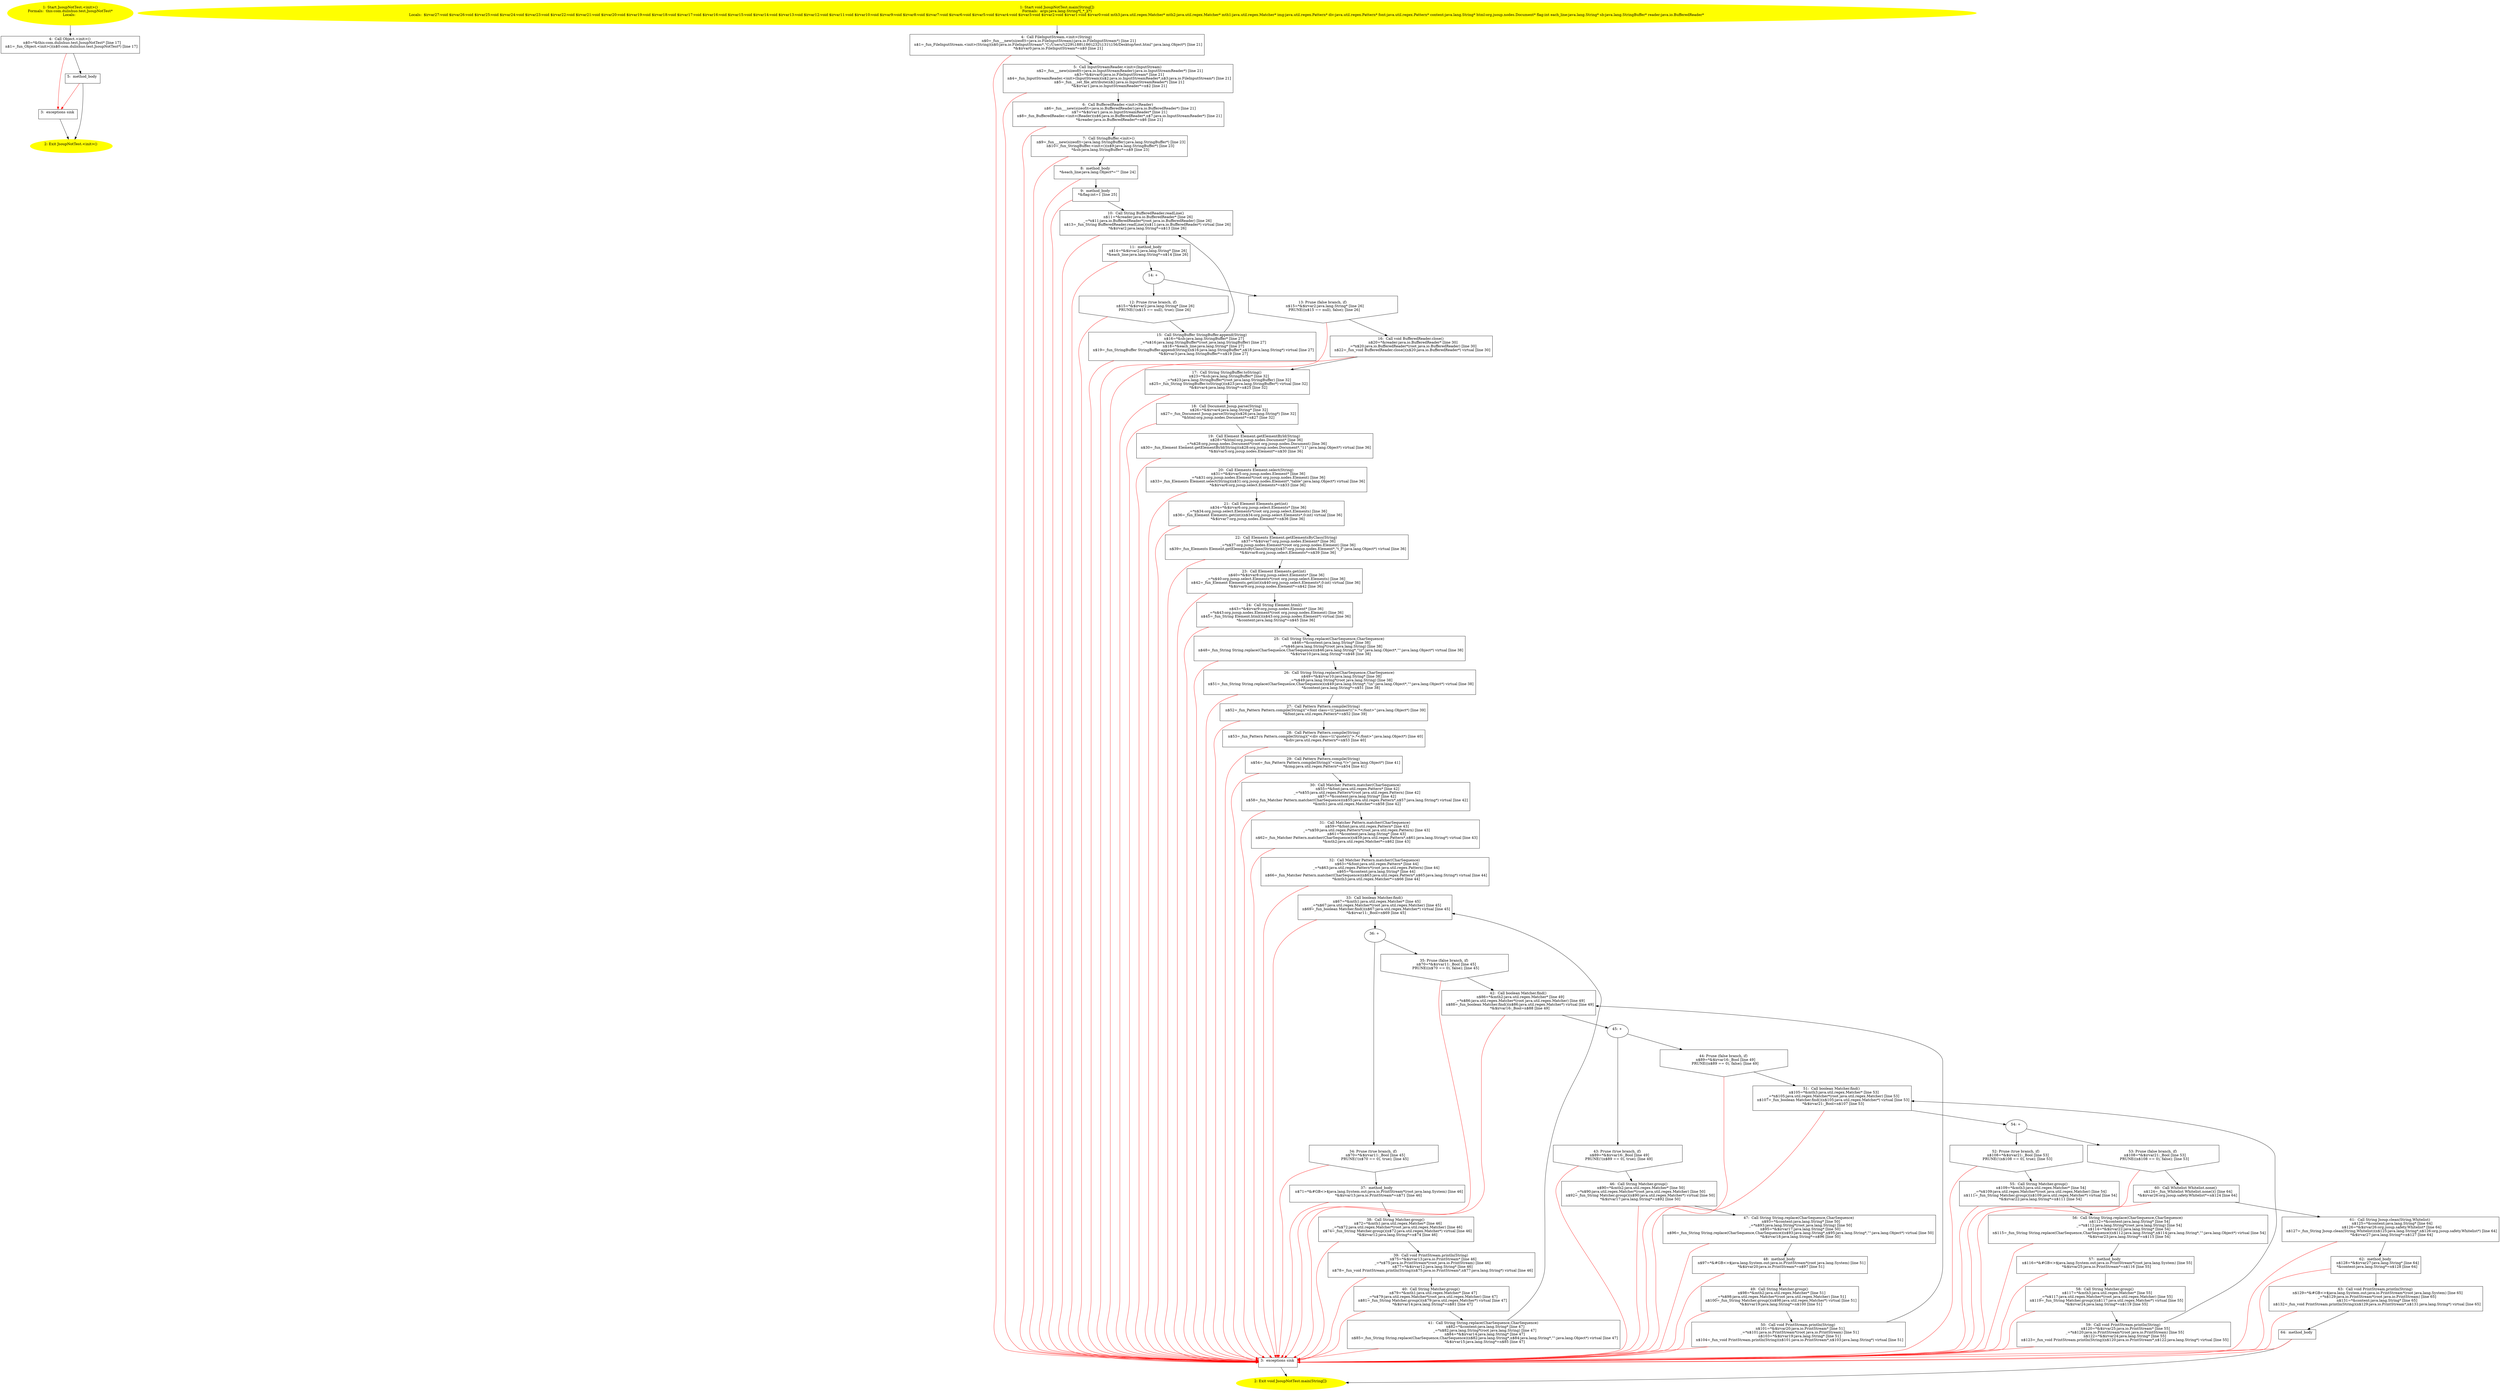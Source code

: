 /* @generated */
digraph cfg {
"com.dulishuo.test.JsoupNotTest.<init>().ddd4231f441fb25ed9c3291049ce2044_1" [label="1: Start JsoupNotTest.<init>()\nFormals:  this:com.dulishuo.test.JsoupNotTest*\nLocals:  \n  " color=yellow style=filled]
	

	 "com.dulishuo.test.JsoupNotTest.<init>().ddd4231f441fb25ed9c3291049ce2044_1" -> "com.dulishuo.test.JsoupNotTest.<init>().ddd4231f441fb25ed9c3291049ce2044_4" ;
"com.dulishuo.test.JsoupNotTest.<init>().ddd4231f441fb25ed9c3291049ce2044_2" [label="2: Exit JsoupNotTest.<init>() \n  " color=yellow style=filled]
	

"com.dulishuo.test.JsoupNotTest.<init>().ddd4231f441fb25ed9c3291049ce2044_3" [label="3:  exceptions sink \n  " shape="box"]
	

	 "com.dulishuo.test.JsoupNotTest.<init>().ddd4231f441fb25ed9c3291049ce2044_3" -> "com.dulishuo.test.JsoupNotTest.<init>().ddd4231f441fb25ed9c3291049ce2044_2" ;
"com.dulishuo.test.JsoupNotTest.<init>().ddd4231f441fb25ed9c3291049ce2044_4" [label="4:  Call Object.<init>() \n   n$0=*&this:com.dulishuo.test.JsoupNotTest* [line 17]\n  n$1=_fun_Object.<init>()(n$0:com.dulishuo.test.JsoupNotTest*) [line 17]\n " shape="box"]
	

	 "com.dulishuo.test.JsoupNotTest.<init>().ddd4231f441fb25ed9c3291049ce2044_4" -> "com.dulishuo.test.JsoupNotTest.<init>().ddd4231f441fb25ed9c3291049ce2044_5" ;
	 "com.dulishuo.test.JsoupNotTest.<init>().ddd4231f441fb25ed9c3291049ce2044_4" -> "com.dulishuo.test.JsoupNotTest.<init>().ddd4231f441fb25ed9c3291049ce2044_3" [color="red" ];
"com.dulishuo.test.JsoupNotTest.<init>().ddd4231f441fb25ed9c3291049ce2044_5" [label="5:  method_body \n  " shape="box"]
	

	 "com.dulishuo.test.JsoupNotTest.<init>().ddd4231f441fb25ed9c3291049ce2044_5" -> "com.dulishuo.test.JsoupNotTest.<init>().ddd4231f441fb25ed9c3291049ce2044_2" ;
	 "com.dulishuo.test.JsoupNotTest.<init>().ddd4231f441fb25ed9c3291049ce2044_5" -> "com.dulishuo.test.JsoupNotTest.<init>().ddd4231f441fb25ed9c3291049ce2044_3" [color="red" ];
"com.dulishuo.test.JsoupNotTest.main(java.lang.String[]):void.ac8920165d361ede8d925f96f0e03106_1" [label="1: Start void JsoupNotTest.main(String[])\nFormals:  args:java.lang.String*[_*_](*)\nLocals:  $irvar27:void $irvar26:void $irvar25:void $irvar24:void $irvar23:void $irvar22:void $irvar21:void $irvar20:void $irvar19:void $irvar18:void $irvar17:void $irvar16:void $irvar15:void $irvar14:void $irvar13:void $irvar12:void $irvar11:void $irvar10:void $irvar9:void $irvar8:void $irvar7:void $irvar6:void $irvar5:void $irvar4:void $irvar3:void $irvar2:void $irvar1:void $irvar0:void mth3:java.util.regex.Matcher* mth2:java.util.regex.Matcher* mth1:java.util.regex.Matcher* img:java.util.regex.Pattern* div:java.util.regex.Pattern* font:java.util.regex.Pattern* content:java.lang.String* html:org.jsoup.nodes.Document* flag:int each_line:java.lang.String* sb:java.lang.StringBuffer* reader:java.io.BufferedReader* \n  " color=yellow style=filled]
	

	 "com.dulishuo.test.JsoupNotTest.main(java.lang.String[]):void.ac8920165d361ede8d925f96f0e03106_1" -> "com.dulishuo.test.JsoupNotTest.main(java.lang.String[]):void.ac8920165d361ede8d925f96f0e03106_4" ;
"com.dulishuo.test.JsoupNotTest.main(java.lang.String[]):void.ac8920165d361ede8d925f96f0e03106_2" [label="2: Exit void JsoupNotTest.main(String[]) \n  " color=yellow style=filled]
	

"com.dulishuo.test.JsoupNotTest.main(java.lang.String[]):void.ac8920165d361ede8d925f96f0e03106_3" [label="3:  exceptions sink \n  " shape="box"]
	

	 "com.dulishuo.test.JsoupNotTest.main(java.lang.String[]):void.ac8920165d361ede8d925f96f0e03106_3" -> "com.dulishuo.test.JsoupNotTest.main(java.lang.String[]):void.ac8920165d361ede8d925f96f0e03106_2" ;
"com.dulishuo.test.JsoupNotTest.main(java.lang.String[]):void.ac8920165d361ede8d925f96f0e03106_4" [label="4:  Call FileInputStream.<init>(String) \n   n$0=_fun___new(sizeof(t=java.io.FileInputStream):java.io.FileInputStream*) [line 21]\n  n$1=_fun_FileInputStream.<init>(String)(n$0:java.io.FileInputStream*,\"C:/Users/\\\\229\\\\188\\\\186\\\\232\\\\131\\\\156/Desktop/test.html\":java.lang.Object*) [line 21]\n  *&$irvar0:java.io.FileInputStream*=n$0 [line 21]\n " shape="box"]
	

	 "com.dulishuo.test.JsoupNotTest.main(java.lang.String[]):void.ac8920165d361ede8d925f96f0e03106_4" -> "com.dulishuo.test.JsoupNotTest.main(java.lang.String[]):void.ac8920165d361ede8d925f96f0e03106_5" ;
	 "com.dulishuo.test.JsoupNotTest.main(java.lang.String[]):void.ac8920165d361ede8d925f96f0e03106_4" -> "com.dulishuo.test.JsoupNotTest.main(java.lang.String[]):void.ac8920165d361ede8d925f96f0e03106_3" [color="red" ];
"com.dulishuo.test.JsoupNotTest.main(java.lang.String[]):void.ac8920165d361ede8d925f96f0e03106_5" [label="5:  Call InputStreamReader.<init>(InputStream) \n   n$2=_fun___new(sizeof(t=java.io.InputStreamReader):java.io.InputStreamReader*) [line 21]\n  n$3=*&$irvar0:java.io.FileInputStream* [line 21]\n  n$4=_fun_InputStreamReader.<init>(InputStream)(n$2:java.io.InputStreamReader*,n$3:java.io.FileInputStream*) [line 21]\n  n$5=_fun___set_file_attribute(n$2:java.io.InputStreamReader*) [line 21]\n  *&$irvar1:java.io.InputStreamReader*=n$2 [line 21]\n " shape="box"]
	

	 "com.dulishuo.test.JsoupNotTest.main(java.lang.String[]):void.ac8920165d361ede8d925f96f0e03106_5" -> "com.dulishuo.test.JsoupNotTest.main(java.lang.String[]):void.ac8920165d361ede8d925f96f0e03106_6" ;
	 "com.dulishuo.test.JsoupNotTest.main(java.lang.String[]):void.ac8920165d361ede8d925f96f0e03106_5" -> "com.dulishuo.test.JsoupNotTest.main(java.lang.String[]):void.ac8920165d361ede8d925f96f0e03106_3" [color="red" ];
"com.dulishuo.test.JsoupNotTest.main(java.lang.String[]):void.ac8920165d361ede8d925f96f0e03106_6" [label="6:  Call BufferedReader.<init>(Reader) \n   n$6=_fun___new(sizeof(t=java.io.BufferedReader):java.io.BufferedReader*) [line 21]\n  n$7=*&$irvar1:java.io.InputStreamReader* [line 21]\n  n$8=_fun_BufferedReader.<init>(Reader)(n$6:java.io.BufferedReader*,n$7:java.io.InputStreamReader*) [line 21]\n  *&reader:java.io.BufferedReader*=n$6 [line 21]\n " shape="box"]
	

	 "com.dulishuo.test.JsoupNotTest.main(java.lang.String[]):void.ac8920165d361ede8d925f96f0e03106_6" -> "com.dulishuo.test.JsoupNotTest.main(java.lang.String[]):void.ac8920165d361ede8d925f96f0e03106_7" ;
	 "com.dulishuo.test.JsoupNotTest.main(java.lang.String[]):void.ac8920165d361ede8d925f96f0e03106_6" -> "com.dulishuo.test.JsoupNotTest.main(java.lang.String[]):void.ac8920165d361ede8d925f96f0e03106_3" [color="red" ];
"com.dulishuo.test.JsoupNotTest.main(java.lang.String[]):void.ac8920165d361ede8d925f96f0e03106_7" [label="7:  Call StringBuffer.<init>() \n   n$9=_fun___new(sizeof(t=java.lang.StringBuffer):java.lang.StringBuffer*) [line 23]\n  n$10=_fun_StringBuffer.<init>()(n$9:java.lang.StringBuffer*) [line 23]\n  *&sb:java.lang.StringBuffer*=n$9 [line 23]\n " shape="box"]
	

	 "com.dulishuo.test.JsoupNotTest.main(java.lang.String[]):void.ac8920165d361ede8d925f96f0e03106_7" -> "com.dulishuo.test.JsoupNotTest.main(java.lang.String[]):void.ac8920165d361ede8d925f96f0e03106_8" ;
	 "com.dulishuo.test.JsoupNotTest.main(java.lang.String[]):void.ac8920165d361ede8d925f96f0e03106_7" -> "com.dulishuo.test.JsoupNotTest.main(java.lang.String[]):void.ac8920165d361ede8d925f96f0e03106_3" [color="red" ];
"com.dulishuo.test.JsoupNotTest.main(java.lang.String[]):void.ac8920165d361ede8d925f96f0e03106_8" [label="8:  method_body \n   *&each_line:java.lang.Object*=\"\" [line 24]\n " shape="box"]
	

	 "com.dulishuo.test.JsoupNotTest.main(java.lang.String[]):void.ac8920165d361ede8d925f96f0e03106_8" -> "com.dulishuo.test.JsoupNotTest.main(java.lang.String[]):void.ac8920165d361ede8d925f96f0e03106_9" ;
	 "com.dulishuo.test.JsoupNotTest.main(java.lang.String[]):void.ac8920165d361ede8d925f96f0e03106_8" -> "com.dulishuo.test.JsoupNotTest.main(java.lang.String[]):void.ac8920165d361ede8d925f96f0e03106_3" [color="red" ];
"com.dulishuo.test.JsoupNotTest.main(java.lang.String[]):void.ac8920165d361ede8d925f96f0e03106_9" [label="9:  method_body \n   *&flag:int=1 [line 25]\n " shape="box"]
	

	 "com.dulishuo.test.JsoupNotTest.main(java.lang.String[]):void.ac8920165d361ede8d925f96f0e03106_9" -> "com.dulishuo.test.JsoupNotTest.main(java.lang.String[]):void.ac8920165d361ede8d925f96f0e03106_10" ;
	 "com.dulishuo.test.JsoupNotTest.main(java.lang.String[]):void.ac8920165d361ede8d925f96f0e03106_9" -> "com.dulishuo.test.JsoupNotTest.main(java.lang.String[]):void.ac8920165d361ede8d925f96f0e03106_3" [color="red" ];
"com.dulishuo.test.JsoupNotTest.main(java.lang.String[]):void.ac8920165d361ede8d925f96f0e03106_10" [label="10:  Call String BufferedReader.readLine() \n   n$11=*&reader:java.io.BufferedReader* [line 26]\n  _=*n$11:java.io.BufferedReader*(root java.io.BufferedReader) [line 26]\n  n$13=_fun_String BufferedReader.readLine()(n$11:java.io.BufferedReader*) virtual [line 26]\n  *&$irvar2:java.lang.String*=n$13 [line 26]\n " shape="box"]
	

	 "com.dulishuo.test.JsoupNotTest.main(java.lang.String[]):void.ac8920165d361ede8d925f96f0e03106_10" -> "com.dulishuo.test.JsoupNotTest.main(java.lang.String[]):void.ac8920165d361ede8d925f96f0e03106_11" ;
	 "com.dulishuo.test.JsoupNotTest.main(java.lang.String[]):void.ac8920165d361ede8d925f96f0e03106_10" -> "com.dulishuo.test.JsoupNotTest.main(java.lang.String[]):void.ac8920165d361ede8d925f96f0e03106_3" [color="red" ];
"com.dulishuo.test.JsoupNotTest.main(java.lang.String[]):void.ac8920165d361ede8d925f96f0e03106_11" [label="11:  method_body \n   n$14=*&$irvar2:java.lang.String* [line 26]\n  *&each_line:java.lang.String*=n$14 [line 26]\n " shape="box"]
	

	 "com.dulishuo.test.JsoupNotTest.main(java.lang.String[]):void.ac8920165d361ede8d925f96f0e03106_11" -> "com.dulishuo.test.JsoupNotTest.main(java.lang.String[]):void.ac8920165d361ede8d925f96f0e03106_14" ;
	 "com.dulishuo.test.JsoupNotTest.main(java.lang.String[]):void.ac8920165d361ede8d925f96f0e03106_11" -> "com.dulishuo.test.JsoupNotTest.main(java.lang.String[]):void.ac8920165d361ede8d925f96f0e03106_3" [color="red" ];
"com.dulishuo.test.JsoupNotTest.main(java.lang.String[]):void.ac8920165d361ede8d925f96f0e03106_12" [label="12: Prune (true branch, if) \n   n$15=*&$irvar2:java.lang.String* [line 26]\n  PRUNE(!(n$15 == null), true); [line 26]\n " shape="invhouse"]
	

	 "com.dulishuo.test.JsoupNotTest.main(java.lang.String[]):void.ac8920165d361ede8d925f96f0e03106_12" -> "com.dulishuo.test.JsoupNotTest.main(java.lang.String[]):void.ac8920165d361ede8d925f96f0e03106_15" ;
	 "com.dulishuo.test.JsoupNotTest.main(java.lang.String[]):void.ac8920165d361ede8d925f96f0e03106_12" -> "com.dulishuo.test.JsoupNotTest.main(java.lang.String[]):void.ac8920165d361ede8d925f96f0e03106_3" [color="red" ];
"com.dulishuo.test.JsoupNotTest.main(java.lang.String[]):void.ac8920165d361ede8d925f96f0e03106_13" [label="13: Prune (false branch, if) \n   n$15=*&$irvar2:java.lang.String* [line 26]\n  PRUNE((n$15 == null), false); [line 26]\n " shape="invhouse"]
	

	 "com.dulishuo.test.JsoupNotTest.main(java.lang.String[]):void.ac8920165d361ede8d925f96f0e03106_13" -> "com.dulishuo.test.JsoupNotTest.main(java.lang.String[]):void.ac8920165d361ede8d925f96f0e03106_16" ;
	 "com.dulishuo.test.JsoupNotTest.main(java.lang.String[]):void.ac8920165d361ede8d925f96f0e03106_13" -> "com.dulishuo.test.JsoupNotTest.main(java.lang.String[]):void.ac8920165d361ede8d925f96f0e03106_3" [color="red" ];
"com.dulishuo.test.JsoupNotTest.main(java.lang.String[]):void.ac8920165d361ede8d925f96f0e03106_14" [label="14: + \n  " ]
	

	 "com.dulishuo.test.JsoupNotTest.main(java.lang.String[]):void.ac8920165d361ede8d925f96f0e03106_14" -> "com.dulishuo.test.JsoupNotTest.main(java.lang.String[]):void.ac8920165d361ede8d925f96f0e03106_12" ;
	 "com.dulishuo.test.JsoupNotTest.main(java.lang.String[]):void.ac8920165d361ede8d925f96f0e03106_14" -> "com.dulishuo.test.JsoupNotTest.main(java.lang.String[]):void.ac8920165d361ede8d925f96f0e03106_13" ;
"com.dulishuo.test.JsoupNotTest.main(java.lang.String[]):void.ac8920165d361ede8d925f96f0e03106_15" [label="15:  Call StringBuffer StringBuffer.append(String) \n   n$16=*&sb:java.lang.StringBuffer* [line 27]\n  _=*n$16:java.lang.StringBuffer*(root java.lang.StringBuffer) [line 27]\n  n$18=*&each_line:java.lang.String* [line 27]\n  n$19=_fun_StringBuffer StringBuffer.append(String)(n$16:java.lang.StringBuffer*,n$18:java.lang.String*) virtual [line 27]\n  *&$irvar3:java.lang.StringBuffer*=n$19 [line 27]\n " shape="box"]
	

	 "com.dulishuo.test.JsoupNotTest.main(java.lang.String[]):void.ac8920165d361ede8d925f96f0e03106_15" -> "com.dulishuo.test.JsoupNotTest.main(java.lang.String[]):void.ac8920165d361ede8d925f96f0e03106_10" ;
	 "com.dulishuo.test.JsoupNotTest.main(java.lang.String[]):void.ac8920165d361ede8d925f96f0e03106_15" -> "com.dulishuo.test.JsoupNotTest.main(java.lang.String[]):void.ac8920165d361ede8d925f96f0e03106_3" [color="red" ];
"com.dulishuo.test.JsoupNotTest.main(java.lang.String[]):void.ac8920165d361ede8d925f96f0e03106_16" [label="16:  Call void BufferedReader.close() \n   n$20=*&reader:java.io.BufferedReader* [line 30]\n  _=*n$20:java.io.BufferedReader*(root java.io.BufferedReader) [line 30]\n  n$22=_fun_void BufferedReader.close()(n$20:java.io.BufferedReader*) virtual [line 30]\n " shape="box"]
	

	 "com.dulishuo.test.JsoupNotTest.main(java.lang.String[]):void.ac8920165d361ede8d925f96f0e03106_16" -> "com.dulishuo.test.JsoupNotTest.main(java.lang.String[]):void.ac8920165d361ede8d925f96f0e03106_17" ;
	 "com.dulishuo.test.JsoupNotTest.main(java.lang.String[]):void.ac8920165d361ede8d925f96f0e03106_16" -> "com.dulishuo.test.JsoupNotTest.main(java.lang.String[]):void.ac8920165d361ede8d925f96f0e03106_3" [color="red" ];
"com.dulishuo.test.JsoupNotTest.main(java.lang.String[]):void.ac8920165d361ede8d925f96f0e03106_17" [label="17:  Call String StringBuffer.toString() \n   n$23=*&sb:java.lang.StringBuffer* [line 32]\n  _=*n$23:java.lang.StringBuffer*(root java.lang.StringBuffer) [line 32]\n  n$25=_fun_String StringBuffer.toString()(n$23:java.lang.StringBuffer*) virtual [line 32]\n  *&$irvar4:java.lang.String*=n$25 [line 32]\n " shape="box"]
	

	 "com.dulishuo.test.JsoupNotTest.main(java.lang.String[]):void.ac8920165d361ede8d925f96f0e03106_17" -> "com.dulishuo.test.JsoupNotTest.main(java.lang.String[]):void.ac8920165d361ede8d925f96f0e03106_18" ;
	 "com.dulishuo.test.JsoupNotTest.main(java.lang.String[]):void.ac8920165d361ede8d925f96f0e03106_17" -> "com.dulishuo.test.JsoupNotTest.main(java.lang.String[]):void.ac8920165d361ede8d925f96f0e03106_3" [color="red" ];
"com.dulishuo.test.JsoupNotTest.main(java.lang.String[]):void.ac8920165d361ede8d925f96f0e03106_18" [label="18:  Call Document Jsoup.parse(String) \n   n$26=*&$irvar4:java.lang.String* [line 32]\n  n$27=_fun_Document Jsoup.parse(String)(n$26:java.lang.String*) [line 32]\n  *&html:org.jsoup.nodes.Document*=n$27 [line 32]\n " shape="box"]
	

	 "com.dulishuo.test.JsoupNotTest.main(java.lang.String[]):void.ac8920165d361ede8d925f96f0e03106_18" -> "com.dulishuo.test.JsoupNotTest.main(java.lang.String[]):void.ac8920165d361ede8d925f96f0e03106_19" ;
	 "com.dulishuo.test.JsoupNotTest.main(java.lang.String[]):void.ac8920165d361ede8d925f96f0e03106_18" -> "com.dulishuo.test.JsoupNotTest.main(java.lang.String[]):void.ac8920165d361ede8d925f96f0e03106_3" [color="red" ];
"com.dulishuo.test.JsoupNotTest.main(java.lang.String[]):void.ac8920165d361ede8d925f96f0e03106_19" [label="19:  Call Element Element.getElementById(String) \n   n$28=*&html:org.jsoup.nodes.Document* [line 36]\n  _=*n$28:org.jsoup.nodes.Document*(root org.jsoup.nodes.Document) [line 36]\n  n$30=_fun_Element Element.getElementById(String)(n$28:org.jsoup.nodes.Document*,\"11\":java.lang.Object*) virtual [line 36]\n  *&$irvar5:org.jsoup.nodes.Element*=n$30 [line 36]\n " shape="box"]
	

	 "com.dulishuo.test.JsoupNotTest.main(java.lang.String[]):void.ac8920165d361ede8d925f96f0e03106_19" -> "com.dulishuo.test.JsoupNotTest.main(java.lang.String[]):void.ac8920165d361ede8d925f96f0e03106_20" ;
	 "com.dulishuo.test.JsoupNotTest.main(java.lang.String[]):void.ac8920165d361ede8d925f96f0e03106_19" -> "com.dulishuo.test.JsoupNotTest.main(java.lang.String[]):void.ac8920165d361ede8d925f96f0e03106_3" [color="red" ];
"com.dulishuo.test.JsoupNotTest.main(java.lang.String[]):void.ac8920165d361ede8d925f96f0e03106_20" [label="20:  Call Elements Element.select(String) \n   n$31=*&$irvar5:org.jsoup.nodes.Element* [line 36]\n  _=*n$31:org.jsoup.nodes.Element*(root org.jsoup.nodes.Element) [line 36]\n  n$33=_fun_Elements Element.select(String)(n$31:org.jsoup.nodes.Element*,\"table\":java.lang.Object*) virtual [line 36]\n  *&$irvar6:org.jsoup.select.Elements*=n$33 [line 36]\n " shape="box"]
	

	 "com.dulishuo.test.JsoupNotTest.main(java.lang.String[]):void.ac8920165d361ede8d925f96f0e03106_20" -> "com.dulishuo.test.JsoupNotTest.main(java.lang.String[]):void.ac8920165d361ede8d925f96f0e03106_21" ;
	 "com.dulishuo.test.JsoupNotTest.main(java.lang.String[]):void.ac8920165d361ede8d925f96f0e03106_20" -> "com.dulishuo.test.JsoupNotTest.main(java.lang.String[]):void.ac8920165d361ede8d925f96f0e03106_3" [color="red" ];
"com.dulishuo.test.JsoupNotTest.main(java.lang.String[]):void.ac8920165d361ede8d925f96f0e03106_21" [label="21:  Call Element Elements.get(int) \n   n$34=*&$irvar6:org.jsoup.select.Elements* [line 36]\n  _=*n$34:org.jsoup.select.Elements*(root org.jsoup.select.Elements) [line 36]\n  n$36=_fun_Element Elements.get(int)(n$34:org.jsoup.select.Elements*,0:int) virtual [line 36]\n  *&$irvar7:org.jsoup.nodes.Element*=n$36 [line 36]\n " shape="box"]
	

	 "com.dulishuo.test.JsoupNotTest.main(java.lang.String[]):void.ac8920165d361ede8d925f96f0e03106_21" -> "com.dulishuo.test.JsoupNotTest.main(java.lang.String[]):void.ac8920165d361ede8d925f96f0e03106_22" ;
	 "com.dulishuo.test.JsoupNotTest.main(java.lang.String[]):void.ac8920165d361ede8d925f96f0e03106_21" -> "com.dulishuo.test.JsoupNotTest.main(java.lang.String[]):void.ac8920165d361ede8d925f96f0e03106_3" [color="red" ];
"com.dulishuo.test.JsoupNotTest.main(java.lang.String[]):void.ac8920165d361ede8d925f96f0e03106_22" [label="22:  Call Elements Element.getElementsByClass(String) \n   n$37=*&$irvar7:org.jsoup.nodes.Element* [line 36]\n  _=*n$37:org.jsoup.nodes.Element*(root org.jsoup.nodes.Element) [line 36]\n  n$39=_fun_Elements Element.getElementsByClass(String)(n$37:org.jsoup.nodes.Element*,\"t_f\":java.lang.Object*) virtual [line 36]\n  *&$irvar8:org.jsoup.select.Elements*=n$39 [line 36]\n " shape="box"]
	

	 "com.dulishuo.test.JsoupNotTest.main(java.lang.String[]):void.ac8920165d361ede8d925f96f0e03106_22" -> "com.dulishuo.test.JsoupNotTest.main(java.lang.String[]):void.ac8920165d361ede8d925f96f0e03106_23" ;
	 "com.dulishuo.test.JsoupNotTest.main(java.lang.String[]):void.ac8920165d361ede8d925f96f0e03106_22" -> "com.dulishuo.test.JsoupNotTest.main(java.lang.String[]):void.ac8920165d361ede8d925f96f0e03106_3" [color="red" ];
"com.dulishuo.test.JsoupNotTest.main(java.lang.String[]):void.ac8920165d361ede8d925f96f0e03106_23" [label="23:  Call Element Elements.get(int) \n   n$40=*&$irvar8:org.jsoup.select.Elements* [line 36]\n  _=*n$40:org.jsoup.select.Elements*(root org.jsoup.select.Elements) [line 36]\n  n$42=_fun_Element Elements.get(int)(n$40:org.jsoup.select.Elements*,0:int) virtual [line 36]\n  *&$irvar9:org.jsoup.nodes.Element*=n$42 [line 36]\n " shape="box"]
	

	 "com.dulishuo.test.JsoupNotTest.main(java.lang.String[]):void.ac8920165d361ede8d925f96f0e03106_23" -> "com.dulishuo.test.JsoupNotTest.main(java.lang.String[]):void.ac8920165d361ede8d925f96f0e03106_24" ;
	 "com.dulishuo.test.JsoupNotTest.main(java.lang.String[]):void.ac8920165d361ede8d925f96f0e03106_23" -> "com.dulishuo.test.JsoupNotTest.main(java.lang.String[]):void.ac8920165d361ede8d925f96f0e03106_3" [color="red" ];
"com.dulishuo.test.JsoupNotTest.main(java.lang.String[]):void.ac8920165d361ede8d925f96f0e03106_24" [label="24:  Call String Element.html() \n   n$43=*&$irvar9:org.jsoup.nodes.Element* [line 36]\n  _=*n$43:org.jsoup.nodes.Element*(root org.jsoup.nodes.Element) [line 36]\n  n$45=_fun_String Element.html()(n$43:org.jsoup.nodes.Element*) virtual [line 36]\n  *&content:java.lang.String*=n$45 [line 36]\n " shape="box"]
	

	 "com.dulishuo.test.JsoupNotTest.main(java.lang.String[]):void.ac8920165d361ede8d925f96f0e03106_24" -> "com.dulishuo.test.JsoupNotTest.main(java.lang.String[]):void.ac8920165d361ede8d925f96f0e03106_25" ;
	 "com.dulishuo.test.JsoupNotTest.main(java.lang.String[]):void.ac8920165d361ede8d925f96f0e03106_24" -> "com.dulishuo.test.JsoupNotTest.main(java.lang.String[]):void.ac8920165d361ede8d925f96f0e03106_3" [color="red" ];
"com.dulishuo.test.JsoupNotTest.main(java.lang.String[]):void.ac8920165d361ede8d925f96f0e03106_25" [label="25:  Call String String.replace(CharSequence,CharSequence) \n   n$46=*&content:java.lang.String* [line 38]\n  _=*n$46:java.lang.String*(root java.lang.String) [line 38]\n  n$48=_fun_String String.replace(CharSequence,CharSequence)(n$46:java.lang.String*,\"\\\\r\":java.lang.Object*,\"\":java.lang.Object*) virtual [line 38]\n  *&$irvar10:java.lang.String*=n$48 [line 38]\n " shape="box"]
	

	 "com.dulishuo.test.JsoupNotTest.main(java.lang.String[]):void.ac8920165d361ede8d925f96f0e03106_25" -> "com.dulishuo.test.JsoupNotTest.main(java.lang.String[]):void.ac8920165d361ede8d925f96f0e03106_26" ;
	 "com.dulishuo.test.JsoupNotTest.main(java.lang.String[]):void.ac8920165d361ede8d925f96f0e03106_25" -> "com.dulishuo.test.JsoupNotTest.main(java.lang.String[]):void.ac8920165d361ede8d925f96f0e03106_3" [color="red" ];
"com.dulishuo.test.JsoupNotTest.main(java.lang.String[]):void.ac8920165d361ede8d925f96f0e03106_26" [label="26:  Call String String.replace(CharSequence,CharSequence) \n   n$49=*&$irvar10:java.lang.String* [line 38]\n  _=*n$49:java.lang.String*(root java.lang.String) [line 38]\n  n$51=_fun_String String.replace(CharSequence,CharSequence)(n$49:java.lang.String*,\"\\\\n\":java.lang.Object*,\"\":java.lang.Object*) virtual [line 38]\n  *&content:java.lang.String*=n$51 [line 38]\n " shape="box"]
	

	 "com.dulishuo.test.JsoupNotTest.main(java.lang.String[]):void.ac8920165d361ede8d925f96f0e03106_26" -> "com.dulishuo.test.JsoupNotTest.main(java.lang.String[]):void.ac8920165d361ede8d925f96f0e03106_27" ;
	 "com.dulishuo.test.JsoupNotTest.main(java.lang.String[]):void.ac8920165d361ede8d925f96f0e03106_26" -> "com.dulishuo.test.JsoupNotTest.main(java.lang.String[]):void.ac8920165d361ede8d925f96f0e03106_3" [color="red" ];
"com.dulishuo.test.JsoupNotTest.main(java.lang.String[]):void.ac8920165d361ede8d925f96f0e03106_27" [label="27:  Call Pattern Pattern.compile(String) \n   n$52=_fun_Pattern Pattern.compile(String)(\"<font class=\\\\\\\"jammer\\\\\\\">.*</font>\":java.lang.Object*) [line 39]\n  *&font:java.util.regex.Pattern*=n$52 [line 39]\n " shape="box"]
	

	 "com.dulishuo.test.JsoupNotTest.main(java.lang.String[]):void.ac8920165d361ede8d925f96f0e03106_27" -> "com.dulishuo.test.JsoupNotTest.main(java.lang.String[]):void.ac8920165d361ede8d925f96f0e03106_28" ;
	 "com.dulishuo.test.JsoupNotTest.main(java.lang.String[]):void.ac8920165d361ede8d925f96f0e03106_27" -> "com.dulishuo.test.JsoupNotTest.main(java.lang.String[]):void.ac8920165d361ede8d925f96f0e03106_3" [color="red" ];
"com.dulishuo.test.JsoupNotTest.main(java.lang.String[]):void.ac8920165d361ede8d925f96f0e03106_28" [label="28:  Call Pattern Pattern.compile(String) \n   n$53=_fun_Pattern Pattern.compile(String)(\"<div class=\\\\\\\"quote\\\\\\\">.*</font>\":java.lang.Object*) [line 40]\n  *&div:java.util.regex.Pattern*=n$53 [line 40]\n " shape="box"]
	

	 "com.dulishuo.test.JsoupNotTest.main(java.lang.String[]):void.ac8920165d361ede8d925f96f0e03106_28" -> "com.dulishuo.test.JsoupNotTest.main(java.lang.String[]):void.ac8920165d361ede8d925f96f0e03106_29" ;
	 "com.dulishuo.test.JsoupNotTest.main(java.lang.String[]):void.ac8920165d361ede8d925f96f0e03106_28" -> "com.dulishuo.test.JsoupNotTest.main(java.lang.String[]):void.ac8920165d361ede8d925f96f0e03106_3" [color="red" ];
"com.dulishuo.test.JsoupNotTest.main(java.lang.String[]):void.ac8920165d361ede8d925f96f0e03106_29" [label="29:  Call Pattern Pattern.compile(String) \n   n$54=_fun_Pattern Pattern.compile(String)(\"<img.*/>\":java.lang.Object*) [line 41]\n  *&img:java.util.regex.Pattern*=n$54 [line 41]\n " shape="box"]
	

	 "com.dulishuo.test.JsoupNotTest.main(java.lang.String[]):void.ac8920165d361ede8d925f96f0e03106_29" -> "com.dulishuo.test.JsoupNotTest.main(java.lang.String[]):void.ac8920165d361ede8d925f96f0e03106_30" ;
	 "com.dulishuo.test.JsoupNotTest.main(java.lang.String[]):void.ac8920165d361ede8d925f96f0e03106_29" -> "com.dulishuo.test.JsoupNotTest.main(java.lang.String[]):void.ac8920165d361ede8d925f96f0e03106_3" [color="red" ];
"com.dulishuo.test.JsoupNotTest.main(java.lang.String[]):void.ac8920165d361ede8d925f96f0e03106_30" [label="30:  Call Matcher Pattern.matcher(CharSequence) \n   n$55=*&font:java.util.regex.Pattern* [line 42]\n  _=*n$55:java.util.regex.Pattern*(root java.util.regex.Pattern) [line 42]\n  n$57=*&content:java.lang.String* [line 42]\n  n$58=_fun_Matcher Pattern.matcher(CharSequence)(n$55:java.util.regex.Pattern*,n$57:java.lang.String*) virtual [line 42]\n  *&mth1:java.util.regex.Matcher*=n$58 [line 42]\n " shape="box"]
	

	 "com.dulishuo.test.JsoupNotTest.main(java.lang.String[]):void.ac8920165d361ede8d925f96f0e03106_30" -> "com.dulishuo.test.JsoupNotTest.main(java.lang.String[]):void.ac8920165d361ede8d925f96f0e03106_31" ;
	 "com.dulishuo.test.JsoupNotTest.main(java.lang.String[]):void.ac8920165d361ede8d925f96f0e03106_30" -> "com.dulishuo.test.JsoupNotTest.main(java.lang.String[]):void.ac8920165d361ede8d925f96f0e03106_3" [color="red" ];
"com.dulishuo.test.JsoupNotTest.main(java.lang.String[]):void.ac8920165d361ede8d925f96f0e03106_31" [label="31:  Call Matcher Pattern.matcher(CharSequence) \n   n$59=*&font:java.util.regex.Pattern* [line 43]\n  _=*n$59:java.util.regex.Pattern*(root java.util.regex.Pattern) [line 43]\n  n$61=*&content:java.lang.String* [line 43]\n  n$62=_fun_Matcher Pattern.matcher(CharSequence)(n$59:java.util.regex.Pattern*,n$61:java.lang.String*) virtual [line 43]\n  *&mth2:java.util.regex.Matcher*=n$62 [line 43]\n " shape="box"]
	

	 "com.dulishuo.test.JsoupNotTest.main(java.lang.String[]):void.ac8920165d361ede8d925f96f0e03106_31" -> "com.dulishuo.test.JsoupNotTest.main(java.lang.String[]):void.ac8920165d361ede8d925f96f0e03106_32" ;
	 "com.dulishuo.test.JsoupNotTest.main(java.lang.String[]):void.ac8920165d361ede8d925f96f0e03106_31" -> "com.dulishuo.test.JsoupNotTest.main(java.lang.String[]):void.ac8920165d361ede8d925f96f0e03106_3" [color="red" ];
"com.dulishuo.test.JsoupNotTest.main(java.lang.String[]):void.ac8920165d361ede8d925f96f0e03106_32" [label="32:  Call Matcher Pattern.matcher(CharSequence) \n   n$63=*&font:java.util.regex.Pattern* [line 44]\n  _=*n$63:java.util.regex.Pattern*(root java.util.regex.Pattern) [line 44]\n  n$65=*&content:java.lang.String* [line 44]\n  n$66=_fun_Matcher Pattern.matcher(CharSequence)(n$63:java.util.regex.Pattern*,n$65:java.lang.String*) virtual [line 44]\n  *&mth3:java.util.regex.Matcher*=n$66 [line 44]\n " shape="box"]
	

	 "com.dulishuo.test.JsoupNotTest.main(java.lang.String[]):void.ac8920165d361ede8d925f96f0e03106_32" -> "com.dulishuo.test.JsoupNotTest.main(java.lang.String[]):void.ac8920165d361ede8d925f96f0e03106_33" ;
	 "com.dulishuo.test.JsoupNotTest.main(java.lang.String[]):void.ac8920165d361ede8d925f96f0e03106_32" -> "com.dulishuo.test.JsoupNotTest.main(java.lang.String[]):void.ac8920165d361ede8d925f96f0e03106_3" [color="red" ];
"com.dulishuo.test.JsoupNotTest.main(java.lang.String[]):void.ac8920165d361ede8d925f96f0e03106_33" [label="33:  Call boolean Matcher.find() \n   n$67=*&mth1:java.util.regex.Matcher* [line 45]\n  _=*n$67:java.util.regex.Matcher*(root java.util.regex.Matcher) [line 45]\n  n$69=_fun_boolean Matcher.find()(n$67:java.util.regex.Matcher*) virtual [line 45]\n  *&$irvar11:_Bool=n$69 [line 45]\n " shape="box"]
	

	 "com.dulishuo.test.JsoupNotTest.main(java.lang.String[]):void.ac8920165d361ede8d925f96f0e03106_33" -> "com.dulishuo.test.JsoupNotTest.main(java.lang.String[]):void.ac8920165d361ede8d925f96f0e03106_36" ;
	 "com.dulishuo.test.JsoupNotTest.main(java.lang.String[]):void.ac8920165d361ede8d925f96f0e03106_33" -> "com.dulishuo.test.JsoupNotTest.main(java.lang.String[]):void.ac8920165d361ede8d925f96f0e03106_3" [color="red" ];
"com.dulishuo.test.JsoupNotTest.main(java.lang.String[]):void.ac8920165d361ede8d925f96f0e03106_34" [label="34: Prune (true branch, if) \n   n$70=*&$irvar11:_Bool [line 45]\n  PRUNE(!(n$70 == 0), true); [line 45]\n " shape="invhouse"]
	

	 "com.dulishuo.test.JsoupNotTest.main(java.lang.String[]):void.ac8920165d361ede8d925f96f0e03106_34" -> "com.dulishuo.test.JsoupNotTest.main(java.lang.String[]):void.ac8920165d361ede8d925f96f0e03106_37" ;
	 "com.dulishuo.test.JsoupNotTest.main(java.lang.String[]):void.ac8920165d361ede8d925f96f0e03106_34" -> "com.dulishuo.test.JsoupNotTest.main(java.lang.String[]):void.ac8920165d361ede8d925f96f0e03106_3" [color="red" ];
"com.dulishuo.test.JsoupNotTest.main(java.lang.String[]):void.ac8920165d361ede8d925f96f0e03106_35" [label="35: Prune (false branch, if) \n   n$70=*&$irvar11:_Bool [line 45]\n  PRUNE((n$70 == 0), false); [line 45]\n " shape="invhouse"]
	

	 "com.dulishuo.test.JsoupNotTest.main(java.lang.String[]):void.ac8920165d361ede8d925f96f0e03106_35" -> "com.dulishuo.test.JsoupNotTest.main(java.lang.String[]):void.ac8920165d361ede8d925f96f0e03106_42" ;
	 "com.dulishuo.test.JsoupNotTest.main(java.lang.String[]):void.ac8920165d361ede8d925f96f0e03106_35" -> "com.dulishuo.test.JsoupNotTest.main(java.lang.String[]):void.ac8920165d361ede8d925f96f0e03106_3" [color="red" ];
"com.dulishuo.test.JsoupNotTest.main(java.lang.String[]):void.ac8920165d361ede8d925f96f0e03106_36" [label="36: + \n  " ]
	

	 "com.dulishuo.test.JsoupNotTest.main(java.lang.String[]):void.ac8920165d361ede8d925f96f0e03106_36" -> "com.dulishuo.test.JsoupNotTest.main(java.lang.String[]):void.ac8920165d361ede8d925f96f0e03106_34" ;
	 "com.dulishuo.test.JsoupNotTest.main(java.lang.String[]):void.ac8920165d361ede8d925f96f0e03106_36" -> "com.dulishuo.test.JsoupNotTest.main(java.lang.String[]):void.ac8920165d361ede8d925f96f0e03106_35" ;
"com.dulishuo.test.JsoupNotTest.main(java.lang.String[]):void.ac8920165d361ede8d925f96f0e03106_37" [label="37:  method_body \n   n$71=*&#GB<>$java.lang.System.out:java.io.PrintStream*(root java.lang.System) [line 46]\n  *&$irvar13:java.io.PrintStream*=n$71 [line 46]\n " shape="box"]
	

	 "com.dulishuo.test.JsoupNotTest.main(java.lang.String[]):void.ac8920165d361ede8d925f96f0e03106_37" -> "com.dulishuo.test.JsoupNotTest.main(java.lang.String[]):void.ac8920165d361ede8d925f96f0e03106_38" ;
	 "com.dulishuo.test.JsoupNotTest.main(java.lang.String[]):void.ac8920165d361ede8d925f96f0e03106_37" -> "com.dulishuo.test.JsoupNotTest.main(java.lang.String[]):void.ac8920165d361ede8d925f96f0e03106_3" [color="red" ];
"com.dulishuo.test.JsoupNotTest.main(java.lang.String[]):void.ac8920165d361ede8d925f96f0e03106_38" [label="38:  Call String Matcher.group() \n   n$72=*&mth1:java.util.regex.Matcher* [line 46]\n  _=*n$72:java.util.regex.Matcher*(root java.util.regex.Matcher) [line 46]\n  n$74=_fun_String Matcher.group()(n$72:java.util.regex.Matcher*) virtual [line 46]\n  *&$irvar12:java.lang.String*=n$74 [line 46]\n " shape="box"]
	

	 "com.dulishuo.test.JsoupNotTest.main(java.lang.String[]):void.ac8920165d361ede8d925f96f0e03106_38" -> "com.dulishuo.test.JsoupNotTest.main(java.lang.String[]):void.ac8920165d361ede8d925f96f0e03106_39" ;
	 "com.dulishuo.test.JsoupNotTest.main(java.lang.String[]):void.ac8920165d361ede8d925f96f0e03106_38" -> "com.dulishuo.test.JsoupNotTest.main(java.lang.String[]):void.ac8920165d361ede8d925f96f0e03106_3" [color="red" ];
"com.dulishuo.test.JsoupNotTest.main(java.lang.String[]):void.ac8920165d361ede8d925f96f0e03106_39" [label="39:  Call void PrintStream.println(String) \n   n$75=*&$irvar13:java.io.PrintStream* [line 46]\n  _=*n$75:java.io.PrintStream*(root java.io.PrintStream) [line 46]\n  n$77=*&$irvar12:java.lang.String* [line 46]\n  n$78=_fun_void PrintStream.println(String)(n$75:java.io.PrintStream*,n$77:java.lang.String*) virtual [line 46]\n " shape="box"]
	

	 "com.dulishuo.test.JsoupNotTest.main(java.lang.String[]):void.ac8920165d361ede8d925f96f0e03106_39" -> "com.dulishuo.test.JsoupNotTest.main(java.lang.String[]):void.ac8920165d361ede8d925f96f0e03106_40" ;
	 "com.dulishuo.test.JsoupNotTest.main(java.lang.String[]):void.ac8920165d361ede8d925f96f0e03106_39" -> "com.dulishuo.test.JsoupNotTest.main(java.lang.String[]):void.ac8920165d361ede8d925f96f0e03106_3" [color="red" ];
"com.dulishuo.test.JsoupNotTest.main(java.lang.String[]):void.ac8920165d361ede8d925f96f0e03106_40" [label="40:  Call String Matcher.group() \n   n$79=*&mth1:java.util.regex.Matcher* [line 47]\n  _=*n$79:java.util.regex.Matcher*(root java.util.regex.Matcher) [line 47]\n  n$81=_fun_String Matcher.group()(n$79:java.util.regex.Matcher*) virtual [line 47]\n  *&$irvar14:java.lang.String*=n$81 [line 47]\n " shape="box"]
	

	 "com.dulishuo.test.JsoupNotTest.main(java.lang.String[]):void.ac8920165d361ede8d925f96f0e03106_40" -> "com.dulishuo.test.JsoupNotTest.main(java.lang.String[]):void.ac8920165d361ede8d925f96f0e03106_41" ;
	 "com.dulishuo.test.JsoupNotTest.main(java.lang.String[]):void.ac8920165d361ede8d925f96f0e03106_40" -> "com.dulishuo.test.JsoupNotTest.main(java.lang.String[]):void.ac8920165d361ede8d925f96f0e03106_3" [color="red" ];
"com.dulishuo.test.JsoupNotTest.main(java.lang.String[]):void.ac8920165d361ede8d925f96f0e03106_41" [label="41:  Call String String.replace(CharSequence,CharSequence) \n   n$82=*&content:java.lang.String* [line 47]\n  _=*n$82:java.lang.String*(root java.lang.String) [line 47]\n  n$84=*&$irvar14:java.lang.String* [line 47]\n  n$85=_fun_String String.replace(CharSequence,CharSequence)(n$82:java.lang.String*,n$84:java.lang.String*,\"\":java.lang.Object*) virtual [line 47]\n  *&$irvar15:java.lang.String*=n$85 [line 47]\n " shape="box"]
	

	 "com.dulishuo.test.JsoupNotTest.main(java.lang.String[]):void.ac8920165d361ede8d925f96f0e03106_41" -> "com.dulishuo.test.JsoupNotTest.main(java.lang.String[]):void.ac8920165d361ede8d925f96f0e03106_33" ;
	 "com.dulishuo.test.JsoupNotTest.main(java.lang.String[]):void.ac8920165d361ede8d925f96f0e03106_41" -> "com.dulishuo.test.JsoupNotTest.main(java.lang.String[]):void.ac8920165d361ede8d925f96f0e03106_3" [color="red" ];
"com.dulishuo.test.JsoupNotTest.main(java.lang.String[]):void.ac8920165d361ede8d925f96f0e03106_42" [label="42:  Call boolean Matcher.find() \n   n$86=*&mth2:java.util.regex.Matcher* [line 49]\n  _=*n$86:java.util.regex.Matcher*(root java.util.regex.Matcher) [line 49]\n  n$88=_fun_boolean Matcher.find()(n$86:java.util.regex.Matcher*) virtual [line 49]\n  *&$irvar16:_Bool=n$88 [line 49]\n " shape="box"]
	

	 "com.dulishuo.test.JsoupNotTest.main(java.lang.String[]):void.ac8920165d361ede8d925f96f0e03106_42" -> "com.dulishuo.test.JsoupNotTest.main(java.lang.String[]):void.ac8920165d361ede8d925f96f0e03106_45" ;
	 "com.dulishuo.test.JsoupNotTest.main(java.lang.String[]):void.ac8920165d361ede8d925f96f0e03106_42" -> "com.dulishuo.test.JsoupNotTest.main(java.lang.String[]):void.ac8920165d361ede8d925f96f0e03106_3" [color="red" ];
"com.dulishuo.test.JsoupNotTest.main(java.lang.String[]):void.ac8920165d361ede8d925f96f0e03106_43" [label="43: Prune (true branch, if) \n   n$89=*&$irvar16:_Bool [line 49]\n  PRUNE(!(n$89 == 0), true); [line 49]\n " shape="invhouse"]
	

	 "com.dulishuo.test.JsoupNotTest.main(java.lang.String[]):void.ac8920165d361ede8d925f96f0e03106_43" -> "com.dulishuo.test.JsoupNotTest.main(java.lang.String[]):void.ac8920165d361ede8d925f96f0e03106_46" ;
	 "com.dulishuo.test.JsoupNotTest.main(java.lang.String[]):void.ac8920165d361ede8d925f96f0e03106_43" -> "com.dulishuo.test.JsoupNotTest.main(java.lang.String[]):void.ac8920165d361ede8d925f96f0e03106_3" [color="red" ];
"com.dulishuo.test.JsoupNotTest.main(java.lang.String[]):void.ac8920165d361ede8d925f96f0e03106_44" [label="44: Prune (false branch, if) \n   n$89=*&$irvar16:_Bool [line 49]\n  PRUNE((n$89 == 0), false); [line 49]\n " shape="invhouse"]
	

	 "com.dulishuo.test.JsoupNotTest.main(java.lang.String[]):void.ac8920165d361ede8d925f96f0e03106_44" -> "com.dulishuo.test.JsoupNotTest.main(java.lang.String[]):void.ac8920165d361ede8d925f96f0e03106_51" ;
	 "com.dulishuo.test.JsoupNotTest.main(java.lang.String[]):void.ac8920165d361ede8d925f96f0e03106_44" -> "com.dulishuo.test.JsoupNotTest.main(java.lang.String[]):void.ac8920165d361ede8d925f96f0e03106_3" [color="red" ];
"com.dulishuo.test.JsoupNotTest.main(java.lang.String[]):void.ac8920165d361ede8d925f96f0e03106_45" [label="45: + \n  " ]
	

	 "com.dulishuo.test.JsoupNotTest.main(java.lang.String[]):void.ac8920165d361ede8d925f96f0e03106_45" -> "com.dulishuo.test.JsoupNotTest.main(java.lang.String[]):void.ac8920165d361ede8d925f96f0e03106_43" ;
	 "com.dulishuo.test.JsoupNotTest.main(java.lang.String[]):void.ac8920165d361ede8d925f96f0e03106_45" -> "com.dulishuo.test.JsoupNotTest.main(java.lang.String[]):void.ac8920165d361ede8d925f96f0e03106_44" ;
"com.dulishuo.test.JsoupNotTest.main(java.lang.String[]):void.ac8920165d361ede8d925f96f0e03106_46" [label="46:  Call String Matcher.group() \n   n$90=*&mth2:java.util.regex.Matcher* [line 50]\n  _=*n$90:java.util.regex.Matcher*(root java.util.regex.Matcher) [line 50]\n  n$92=_fun_String Matcher.group()(n$90:java.util.regex.Matcher*) virtual [line 50]\n  *&$irvar17:java.lang.String*=n$92 [line 50]\n " shape="box"]
	

	 "com.dulishuo.test.JsoupNotTest.main(java.lang.String[]):void.ac8920165d361ede8d925f96f0e03106_46" -> "com.dulishuo.test.JsoupNotTest.main(java.lang.String[]):void.ac8920165d361ede8d925f96f0e03106_47" ;
	 "com.dulishuo.test.JsoupNotTest.main(java.lang.String[]):void.ac8920165d361ede8d925f96f0e03106_46" -> "com.dulishuo.test.JsoupNotTest.main(java.lang.String[]):void.ac8920165d361ede8d925f96f0e03106_3" [color="red" ];
"com.dulishuo.test.JsoupNotTest.main(java.lang.String[]):void.ac8920165d361ede8d925f96f0e03106_47" [label="47:  Call String String.replace(CharSequence,CharSequence) \n   n$93=*&content:java.lang.String* [line 50]\n  _=*n$93:java.lang.String*(root java.lang.String) [line 50]\n  n$95=*&$irvar17:java.lang.String* [line 50]\n  n$96=_fun_String String.replace(CharSequence,CharSequence)(n$93:java.lang.String*,n$95:java.lang.String*,\"\":java.lang.Object*) virtual [line 50]\n  *&$irvar18:java.lang.String*=n$96 [line 50]\n " shape="box"]
	

	 "com.dulishuo.test.JsoupNotTest.main(java.lang.String[]):void.ac8920165d361ede8d925f96f0e03106_47" -> "com.dulishuo.test.JsoupNotTest.main(java.lang.String[]):void.ac8920165d361ede8d925f96f0e03106_48" ;
	 "com.dulishuo.test.JsoupNotTest.main(java.lang.String[]):void.ac8920165d361ede8d925f96f0e03106_47" -> "com.dulishuo.test.JsoupNotTest.main(java.lang.String[]):void.ac8920165d361ede8d925f96f0e03106_3" [color="red" ];
"com.dulishuo.test.JsoupNotTest.main(java.lang.String[]):void.ac8920165d361ede8d925f96f0e03106_48" [label="48:  method_body \n   n$97=*&#GB<>$java.lang.System.out:java.io.PrintStream*(root java.lang.System) [line 51]\n  *&$irvar20:java.io.PrintStream*=n$97 [line 51]\n " shape="box"]
	

	 "com.dulishuo.test.JsoupNotTest.main(java.lang.String[]):void.ac8920165d361ede8d925f96f0e03106_48" -> "com.dulishuo.test.JsoupNotTest.main(java.lang.String[]):void.ac8920165d361ede8d925f96f0e03106_49" ;
	 "com.dulishuo.test.JsoupNotTest.main(java.lang.String[]):void.ac8920165d361ede8d925f96f0e03106_48" -> "com.dulishuo.test.JsoupNotTest.main(java.lang.String[]):void.ac8920165d361ede8d925f96f0e03106_3" [color="red" ];
"com.dulishuo.test.JsoupNotTest.main(java.lang.String[]):void.ac8920165d361ede8d925f96f0e03106_49" [label="49:  Call String Matcher.group() \n   n$98=*&mth2:java.util.regex.Matcher* [line 51]\n  _=*n$98:java.util.regex.Matcher*(root java.util.regex.Matcher) [line 51]\n  n$100=_fun_String Matcher.group()(n$98:java.util.regex.Matcher*) virtual [line 51]\n  *&$irvar19:java.lang.String*=n$100 [line 51]\n " shape="box"]
	

	 "com.dulishuo.test.JsoupNotTest.main(java.lang.String[]):void.ac8920165d361ede8d925f96f0e03106_49" -> "com.dulishuo.test.JsoupNotTest.main(java.lang.String[]):void.ac8920165d361ede8d925f96f0e03106_50" ;
	 "com.dulishuo.test.JsoupNotTest.main(java.lang.String[]):void.ac8920165d361ede8d925f96f0e03106_49" -> "com.dulishuo.test.JsoupNotTest.main(java.lang.String[]):void.ac8920165d361ede8d925f96f0e03106_3" [color="red" ];
"com.dulishuo.test.JsoupNotTest.main(java.lang.String[]):void.ac8920165d361ede8d925f96f0e03106_50" [label="50:  Call void PrintStream.println(String) \n   n$101=*&$irvar20:java.io.PrintStream* [line 51]\n  _=*n$101:java.io.PrintStream*(root java.io.PrintStream) [line 51]\n  n$103=*&$irvar19:java.lang.String* [line 51]\n  n$104=_fun_void PrintStream.println(String)(n$101:java.io.PrintStream*,n$103:java.lang.String*) virtual [line 51]\n " shape="box"]
	

	 "com.dulishuo.test.JsoupNotTest.main(java.lang.String[]):void.ac8920165d361ede8d925f96f0e03106_50" -> "com.dulishuo.test.JsoupNotTest.main(java.lang.String[]):void.ac8920165d361ede8d925f96f0e03106_42" ;
	 "com.dulishuo.test.JsoupNotTest.main(java.lang.String[]):void.ac8920165d361ede8d925f96f0e03106_50" -> "com.dulishuo.test.JsoupNotTest.main(java.lang.String[]):void.ac8920165d361ede8d925f96f0e03106_3" [color="red" ];
"com.dulishuo.test.JsoupNotTest.main(java.lang.String[]):void.ac8920165d361ede8d925f96f0e03106_51" [label="51:  Call boolean Matcher.find() \n   n$105=*&mth3:java.util.regex.Matcher* [line 53]\n  _=*n$105:java.util.regex.Matcher*(root java.util.regex.Matcher) [line 53]\n  n$107=_fun_boolean Matcher.find()(n$105:java.util.regex.Matcher*) virtual [line 53]\n  *&$irvar21:_Bool=n$107 [line 53]\n " shape="box"]
	

	 "com.dulishuo.test.JsoupNotTest.main(java.lang.String[]):void.ac8920165d361ede8d925f96f0e03106_51" -> "com.dulishuo.test.JsoupNotTest.main(java.lang.String[]):void.ac8920165d361ede8d925f96f0e03106_54" ;
	 "com.dulishuo.test.JsoupNotTest.main(java.lang.String[]):void.ac8920165d361ede8d925f96f0e03106_51" -> "com.dulishuo.test.JsoupNotTest.main(java.lang.String[]):void.ac8920165d361ede8d925f96f0e03106_3" [color="red" ];
"com.dulishuo.test.JsoupNotTest.main(java.lang.String[]):void.ac8920165d361ede8d925f96f0e03106_52" [label="52: Prune (true branch, if) \n   n$108=*&$irvar21:_Bool [line 53]\n  PRUNE(!(n$108 == 0), true); [line 53]\n " shape="invhouse"]
	

	 "com.dulishuo.test.JsoupNotTest.main(java.lang.String[]):void.ac8920165d361ede8d925f96f0e03106_52" -> "com.dulishuo.test.JsoupNotTest.main(java.lang.String[]):void.ac8920165d361ede8d925f96f0e03106_55" ;
	 "com.dulishuo.test.JsoupNotTest.main(java.lang.String[]):void.ac8920165d361ede8d925f96f0e03106_52" -> "com.dulishuo.test.JsoupNotTest.main(java.lang.String[]):void.ac8920165d361ede8d925f96f0e03106_3" [color="red" ];
"com.dulishuo.test.JsoupNotTest.main(java.lang.String[]):void.ac8920165d361ede8d925f96f0e03106_53" [label="53: Prune (false branch, if) \n   n$108=*&$irvar21:_Bool [line 53]\n  PRUNE((n$108 == 0), false); [line 53]\n " shape="invhouse"]
	

	 "com.dulishuo.test.JsoupNotTest.main(java.lang.String[]):void.ac8920165d361ede8d925f96f0e03106_53" -> "com.dulishuo.test.JsoupNotTest.main(java.lang.String[]):void.ac8920165d361ede8d925f96f0e03106_60" ;
	 "com.dulishuo.test.JsoupNotTest.main(java.lang.String[]):void.ac8920165d361ede8d925f96f0e03106_53" -> "com.dulishuo.test.JsoupNotTest.main(java.lang.String[]):void.ac8920165d361ede8d925f96f0e03106_3" [color="red" ];
"com.dulishuo.test.JsoupNotTest.main(java.lang.String[]):void.ac8920165d361ede8d925f96f0e03106_54" [label="54: + \n  " ]
	

	 "com.dulishuo.test.JsoupNotTest.main(java.lang.String[]):void.ac8920165d361ede8d925f96f0e03106_54" -> "com.dulishuo.test.JsoupNotTest.main(java.lang.String[]):void.ac8920165d361ede8d925f96f0e03106_52" ;
	 "com.dulishuo.test.JsoupNotTest.main(java.lang.String[]):void.ac8920165d361ede8d925f96f0e03106_54" -> "com.dulishuo.test.JsoupNotTest.main(java.lang.String[]):void.ac8920165d361ede8d925f96f0e03106_53" ;
"com.dulishuo.test.JsoupNotTest.main(java.lang.String[]):void.ac8920165d361ede8d925f96f0e03106_55" [label="55:  Call String Matcher.group() \n   n$109=*&mth3:java.util.regex.Matcher* [line 54]\n  _=*n$109:java.util.regex.Matcher*(root java.util.regex.Matcher) [line 54]\n  n$111=_fun_String Matcher.group()(n$109:java.util.regex.Matcher*) virtual [line 54]\n  *&$irvar22:java.lang.String*=n$111 [line 54]\n " shape="box"]
	

	 "com.dulishuo.test.JsoupNotTest.main(java.lang.String[]):void.ac8920165d361ede8d925f96f0e03106_55" -> "com.dulishuo.test.JsoupNotTest.main(java.lang.String[]):void.ac8920165d361ede8d925f96f0e03106_56" ;
	 "com.dulishuo.test.JsoupNotTest.main(java.lang.String[]):void.ac8920165d361ede8d925f96f0e03106_55" -> "com.dulishuo.test.JsoupNotTest.main(java.lang.String[]):void.ac8920165d361ede8d925f96f0e03106_3" [color="red" ];
"com.dulishuo.test.JsoupNotTest.main(java.lang.String[]):void.ac8920165d361ede8d925f96f0e03106_56" [label="56:  Call String String.replace(CharSequence,CharSequence) \n   n$112=*&content:java.lang.String* [line 54]\n  _=*n$112:java.lang.String*(root java.lang.String) [line 54]\n  n$114=*&$irvar22:java.lang.String* [line 54]\n  n$115=_fun_String String.replace(CharSequence,CharSequence)(n$112:java.lang.String*,n$114:java.lang.String*,\"\":java.lang.Object*) virtual [line 54]\n  *&$irvar23:java.lang.String*=n$115 [line 54]\n " shape="box"]
	

	 "com.dulishuo.test.JsoupNotTest.main(java.lang.String[]):void.ac8920165d361ede8d925f96f0e03106_56" -> "com.dulishuo.test.JsoupNotTest.main(java.lang.String[]):void.ac8920165d361ede8d925f96f0e03106_57" ;
	 "com.dulishuo.test.JsoupNotTest.main(java.lang.String[]):void.ac8920165d361ede8d925f96f0e03106_56" -> "com.dulishuo.test.JsoupNotTest.main(java.lang.String[]):void.ac8920165d361ede8d925f96f0e03106_3" [color="red" ];
"com.dulishuo.test.JsoupNotTest.main(java.lang.String[]):void.ac8920165d361ede8d925f96f0e03106_57" [label="57:  method_body \n   n$116=*&#GB<>$java.lang.System.out:java.io.PrintStream*(root java.lang.System) [line 55]\n  *&$irvar25:java.io.PrintStream*=n$116 [line 55]\n " shape="box"]
	

	 "com.dulishuo.test.JsoupNotTest.main(java.lang.String[]):void.ac8920165d361ede8d925f96f0e03106_57" -> "com.dulishuo.test.JsoupNotTest.main(java.lang.String[]):void.ac8920165d361ede8d925f96f0e03106_58" ;
	 "com.dulishuo.test.JsoupNotTest.main(java.lang.String[]):void.ac8920165d361ede8d925f96f0e03106_57" -> "com.dulishuo.test.JsoupNotTest.main(java.lang.String[]):void.ac8920165d361ede8d925f96f0e03106_3" [color="red" ];
"com.dulishuo.test.JsoupNotTest.main(java.lang.String[]):void.ac8920165d361ede8d925f96f0e03106_58" [label="58:  Call String Matcher.group() \n   n$117=*&mth3:java.util.regex.Matcher* [line 55]\n  _=*n$117:java.util.regex.Matcher*(root java.util.regex.Matcher) [line 55]\n  n$119=_fun_String Matcher.group()(n$117:java.util.regex.Matcher*) virtual [line 55]\n  *&$irvar24:java.lang.String*=n$119 [line 55]\n " shape="box"]
	

	 "com.dulishuo.test.JsoupNotTest.main(java.lang.String[]):void.ac8920165d361ede8d925f96f0e03106_58" -> "com.dulishuo.test.JsoupNotTest.main(java.lang.String[]):void.ac8920165d361ede8d925f96f0e03106_59" ;
	 "com.dulishuo.test.JsoupNotTest.main(java.lang.String[]):void.ac8920165d361ede8d925f96f0e03106_58" -> "com.dulishuo.test.JsoupNotTest.main(java.lang.String[]):void.ac8920165d361ede8d925f96f0e03106_3" [color="red" ];
"com.dulishuo.test.JsoupNotTest.main(java.lang.String[]):void.ac8920165d361ede8d925f96f0e03106_59" [label="59:  Call void PrintStream.println(String) \n   n$120=*&$irvar25:java.io.PrintStream* [line 55]\n  _=*n$120:java.io.PrintStream*(root java.io.PrintStream) [line 55]\n  n$122=*&$irvar24:java.lang.String* [line 55]\n  n$123=_fun_void PrintStream.println(String)(n$120:java.io.PrintStream*,n$122:java.lang.String*) virtual [line 55]\n " shape="box"]
	

	 "com.dulishuo.test.JsoupNotTest.main(java.lang.String[]):void.ac8920165d361ede8d925f96f0e03106_59" -> "com.dulishuo.test.JsoupNotTest.main(java.lang.String[]):void.ac8920165d361ede8d925f96f0e03106_51" ;
	 "com.dulishuo.test.JsoupNotTest.main(java.lang.String[]):void.ac8920165d361ede8d925f96f0e03106_59" -> "com.dulishuo.test.JsoupNotTest.main(java.lang.String[]):void.ac8920165d361ede8d925f96f0e03106_3" [color="red" ];
"com.dulishuo.test.JsoupNotTest.main(java.lang.String[]):void.ac8920165d361ede8d925f96f0e03106_60" [label="60:  Call Whitelist Whitelist.none() \n   n$124=_fun_Whitelist Whitelist.none()() [line 64]\n  *&$irvar26:org.jsoup.safety.Whitelist*=n$124 [line 64]\n " shape="box"]
	

	 "com.dulishuo.test.JsoupNotTest.main(java.lang.String[]):void.ac8920165d361ede8d925f96f0e03106_60" -> "com.dulishuo.test.JsoupNotTest.main(java.lang.String[]):void.ac8920165d361ede8d925f96f0e03106_61" ;
	 "com.dulishuo.test.JsoupNotTest.main(java.lang.String[]):void.ac8920165d361ede8d925f96f0e03106_60" -> "com.dulishuo.test.JsoupNotTest.main(java.lang.String[]):void.ac8920165d361ede8d925f96f0e03106_3" [color="red" ];
"com.dulishuo.test.JsoupNotTest.main(java.lang.String[]):void.ac8920165d361ede8d925f96f0e03106_61" [label="61:  Call String Jsoup.clean(String,Whitelist) \n   n$125=*&content:java.lang.String* [line 64]\n  n$126=*&$irvar26:org.jsoup.safety.Whitelist* [line 64]\n  n$127=_fun_String Jsoup.clean(String,Whitelist)(n$125:java.lang.String*,n$126:org.jsoup.safety.Whitelist*) [line 64]\n  *&$irvar27:java.lang.String*=n$127 [line 64]\n " shape="box"]
	

	 "com.dulishuo.test.JsoupNotTest.main(java.lang.String[]):void.ac8920165d361ede8d925f96f0e03106_61" -> "com.dulishuo.test.JsoupNotTest.main(java.lang.String[]):void.ac8920165d361ede8d925f96f0e03106_62" ;
	 "com.dulishuo.test.JsoupNotTest.main(java.lang.String[]):void.ac8920165d361ede8d925f96f0e03106_61" -> "com.dulishuo.test.JsoupNotTest.main(java.lang.String[]):void.ac8920165d361ede8d925f96f0e03106_3" [color="red" ];
"com.dulishuo.test.JsoupNotTest.main(java.lang.String[]):void.ac8920165d361ede8d925f96f0e03106_62" [label="62:  method_body \n   n$128=*&$irvar27:java.lang.String* [line 64]\n  *&content:java.lang.String*=n$128 [line 64]\n " shape="box"]
	

	 "com.dulishuo.test.JsoupNotTest.main(java.lang.String[]):void.ac8920165d361ede8d925f96f0e03106_62" -> "com.dulishuo.test.JsoupNotTest.main(java.lang.String[]):void.ac8920165d361ede8d925f96f0e03106_63" ;
	 "com.dulishuo.test.JsoupNotTest.main(java.lang.String[]):void.ac8920165d361ede8d925f96f0e03106_62" -> "com.dulishuo.test.JsoupNotTest.main(java.lang.String[]):void.ac8920165d361ede8d925f96f0e03106_3" [color="red" ];
"com.dulishuo.test.JsoupNotTest.main(java.lang.String[]):void.ac8920165d361ede8d925f96f0e03106_63" [label="63:  Call void PrintStream.println(String) \n   n$129=*&#GB<>$java.lang.System.out:java.io.PrintStream*(root java.lang.System) [line 65]\n  _=*n$129:java.io.PrintStream*(root java.io.PrintStream) [line 65]\n  n$131=*&content:java.lang.String* [line 65]\n  n$132=_fun_void PrintStream.println(String)(n$129:java.io.PrintStream*,n$131:java.lang.String*) virtual [line 65]\n " shape="box"]
	

	 "com.dulishuo.test.JsoupNotTest.main(java.lang.String[]):void.ac8920165d361ede8d925f96f0e03106_63" -> "com.dulishuo.test.JsoupNotTest.main(java.lang.String[]):void.ac8920165d361ede8d925f96f0e03106_64" ;
	 "com.dulishuo.test.JsoupNotTest.main(java.lang.String[]):void.ac8920165d361ede8d925f96f0e03106_63" -> "com.dulishuo.test.JsoupNotTest.main(java.lang.String[]):void.ac8920165d361ede8d925f96f0e03106_3" [color="red" ];
"com.dulishuo.test.JsoupNotTest.main(java.lang.String[]):void.ac8920165d361ede8d925f96f0e03106_64" [label="64:  method_body \n  " shape="box"]
	

	 "com.dulishuo.test.JsoupNotTest.main(java.lang.String[]):void.ac8920165d361ede8d925f96f0e03106_64" -> "com.dulishuo.test.JsoupNotTest.main(java.lang.String[]):void.ac8920165d361ede8d925f96f0e03106_2" ;
	 "com.dulishuo.test.JsoupNotTest.main(java.lang.String[]):void.ac8920165d361ede8d925f96f0e03106_64" -> "com.dulishuo.test.JsoupNotTest.main(java.lang.String[]):void.ac8920165d361ede8d925f96f0e03106_3" [color="red" ];
}
